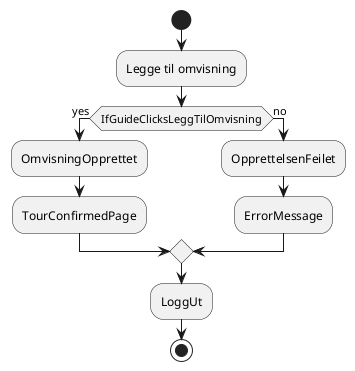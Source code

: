 @startuml
'https://plantuml.com/activity-diagram-beta
start
:Legge til omvisning;
if (IfGuideClicksLeggTilOmvisning) is (yes) then
  :OmvisningOpprettet;
  :TourConfirmedPage;
else (no)
  :OpprettelsenFeilet;
  :ErrorMessage;
endif
:LoggUt;
stop
@enduml
